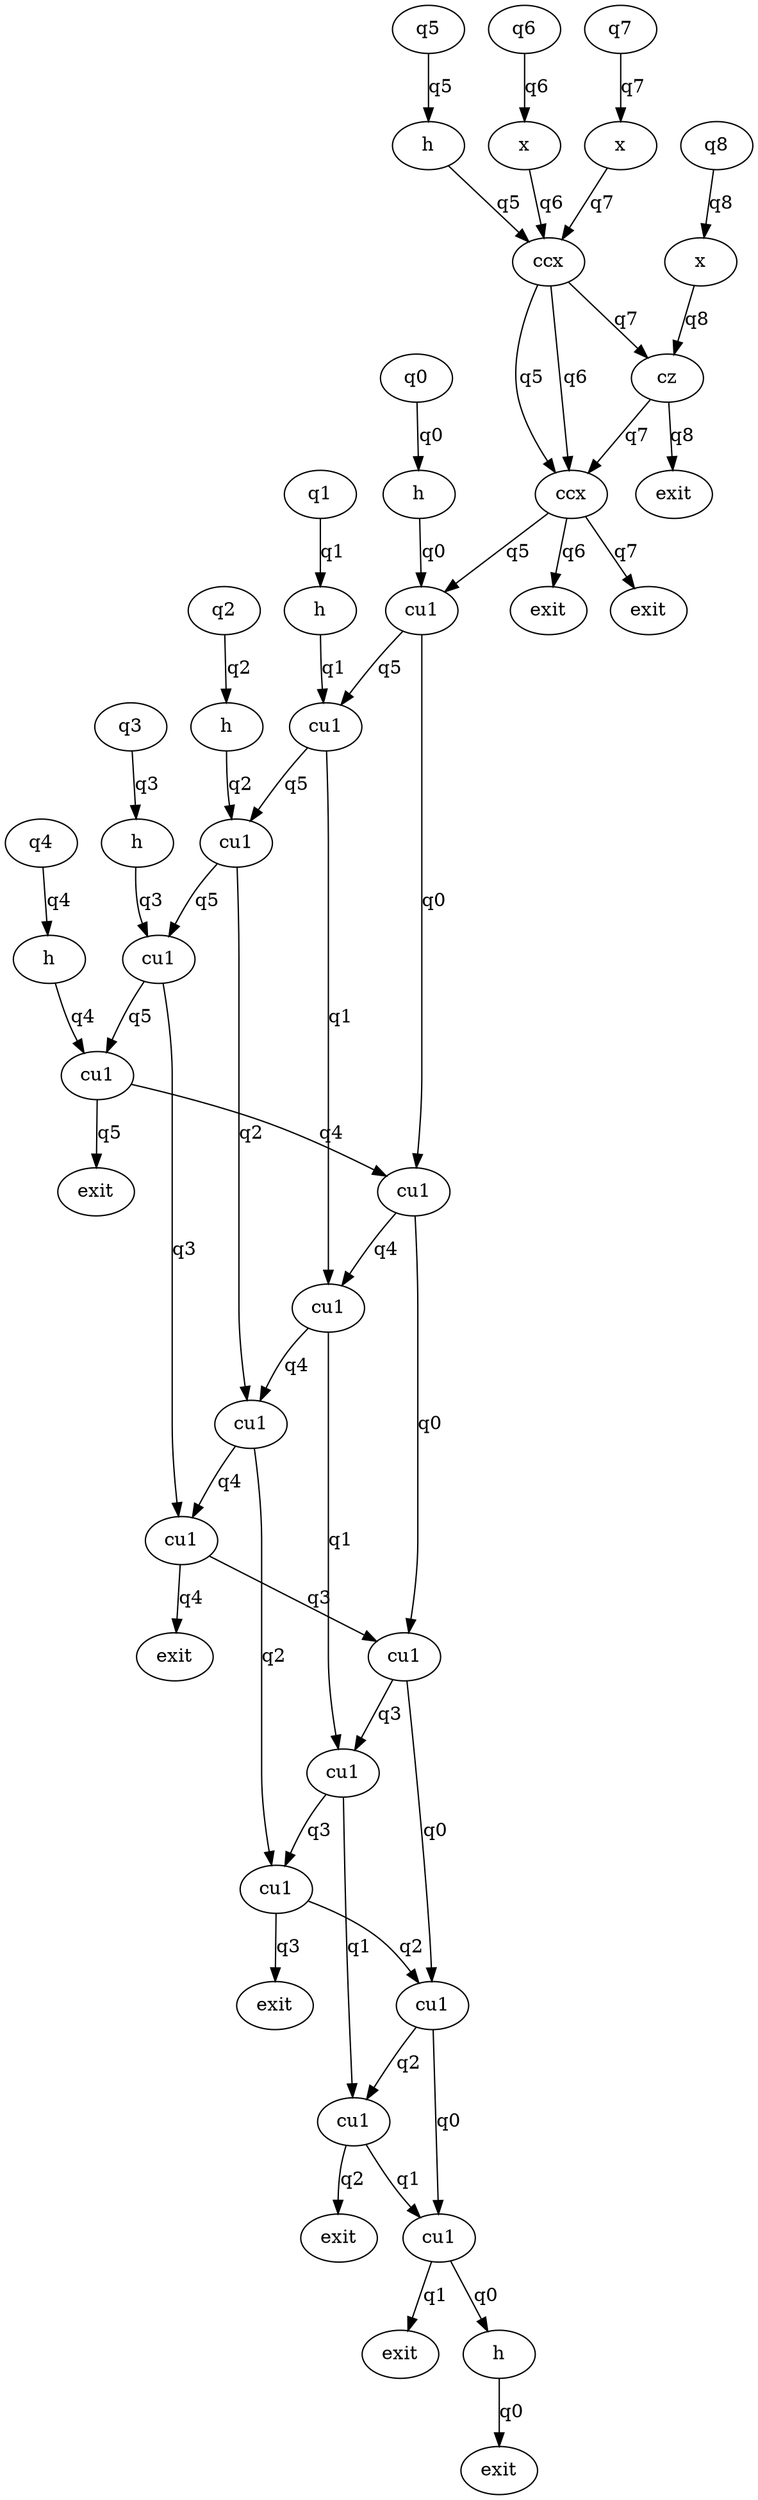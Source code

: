 digraph  {
h_0 [label=h, line=7, order=1];
h_2 [label=h, line=8, order=2];
h_4 [label=h, line=9, order=3];
h_6 [label=h, line=10, order=4];
h_8 [label=h, line=11, order=5];
h_10 [label=h, line=12, order=6];
x_12 [label=x, line=14, order=7];
x_14 [label=x, line=15, order=8];
x_16 [label=x, line=16, order=9];
ccx_18 [label=ccx, line=20, order=10];
cz_22 [label=cz, line=21, order=11];
q8_exit_24 [label=exit, order=8231];
ccx_25 [label=ccx, line=22, order=12];
q6_exit_27 [label=exit, order=8231];
q7_exit_28 [label=exit, order=8231];
cu1_29 [label=cu1, line=26, order=13];
cu1_32 [label=cu1, line=27, order=14];
cu1_35 [label=cu1, line=28, order=15];
cu1_38 [label=cu1, line=29, order=16];
cu1_41 [label=cu1, line=30, order=17];
q5_exit_42 [label=exit, order=8231];
cu1_44 [label=cu1, line=31, order=18];
cu1_47 [label=cu1, line=32, order=19];
cu1_50 [label=cu1, line=33, order=20];
cu1_53 [label=cu1, line=34, order=21];
q4_exit_54 [label=exit, order=8231];
cu1_56 [label=cu1, line=35, order=22];
cu1_59 [label=cu1, line=36, order=23];
cu1_62 [label=cu1, line=37, order=24];
q3_exit_63 [label=exit, order=8231];
cu1_65 [label=cu1, line=38, order=25];
cu1_68 [label=cu1, line=39, order=26];
q2_exit_69 [label=exit, order=8231];
cu1_71 [label=cu1, line=40, order=27];
q1_exit_72 [label=exit, order=8231];
h_74 [label=h, line=44, order=28];
q0_exit_75 [label=exit, order=8231];
q0 [label=q0, order=0];
q1 [label=q1, order=0];
q2 [label=q2, order=0];
q3 [label=q3, order=0];
q4 [label=q4, order=0];
q5 [label=q5, order=0];
q6 [label=q6, order=0];
q7 [label=q7, order=0];
q8 [label=q8, order=0];
h_0 -> cu1_29  [key=0, label=q0];
h_2 -> cu1_32  [key=0, label=q1];
h_4 -> cu1_35  [key=0, label=q2];
h_6 -> cu1_38  [key=0, label=q3];
h_8 -> cu1_41  [key=0, label=q4];
h_10 -> ccx_18  [key=0, label=q5];
x_12 -> ccx_18  [key=0, label=q6];
x_14 -> ccx_18  [key=0, label=q7];
x_16 -> cz_22  [key=0, label=q8];
ccx_18 -> cz_22  [key=0, label=q7];
ccx_18 -> ccx_25  [key=0, label=q5];
ccx_18 -> ccx_25  [key=1, label=q6];
cz_22 -> q8_exit_24  [key=0, label=q8];
cz_22 -> ccx_25  [key=0, label=q7];
ccx_25 -> q6_exit_27  [key=0, label=q6];
ccx_25 -> q7_exit_28  [key=0, label=q7];
ccx_25 -> cu1_29  [key=0, label=q5];
cu1_29 -> cu1_32  [key=0, label=q5];
cu1_29 -> cu1_44  [key=0, label=q0];
cu1_32 -> cu1_35  [key=0, label=q5];
cu1_32 -> cu1_47  [key=0, label=q1];
cu1_35 -> cu1_38  [key=0, label=q5];
cu1_35 -> cu1_50  [key=0, label=q2];
cu1_38 -> cu1_41  [key=0, label=q5];
cu1_38 -> cu1_53  [key=0, label=q3];
cu1_41 -> q5_exit_42  [key=0, label=q5];
cu1_41 -> cu1_44  [key=0, label=q4];
cu1_44 -> cu1_47  [key=0, label=q4];
cu1_44 -> cu1_56  [key=0, label=q0];
cu1_47 -> cu1_50  [key=0, label=q4];
cu1_47 -> cu1_59  [key=0, label=q1];
cu1_50 -> cu1_53  [key=0, label=q4];
cu1_50 -> cu1_62  [key=0, label=q2];
cu1_53 -> q4_exit_54  [key=0, label=q4];
cu1_53 -> cu1_56  [key=0, label=q3];
cu1_56 -> cu1_59  [key=0, label=q3];
cu1_56 -> cu1_65  [key=0, label=q0];
cu1_59 -> cu1_62  [key=0, label=q3];
cu1_59 -> cu1_68  [key=0, label=q1];
cu1_62 -> q3_exit_63  [key=0, label=q3];
cu1_62 -> cu1_65  [key=0, label=q2];
cu1_65 -> cu1_68  [key=0, label=q2];
cu1_65 -> cu1_71  [key=0, label=q0];
cu1_68 -> q2_exit_69  [key=0, label=q2];
cu1_68 -> cu1_71  [key=0, label=q1];
cu1_71 -> q1_exit_72  [key=0, label=q1];
cu1_71 -> h_74  [key=0, label=q0];
h_74 -> q0_exit_75  [key=0, label=q0];
q0 -> h_0  [key=0, label=q0];
q1 -> h_2  [key=0, label=q1];
q2 -> h_4  [key=0, label=q2];
q3 -> h_6  [key=0, label=q3];
q4 -> h_8  [key=0, label=q4];
q5 -> h_10  [key=0, label=q5];
q6 -> x_12  [key=0, label=q6];
q7 -> x_14  [key=0, label=q7];
q8 -> x_16  [key=0, label=q8];
}
